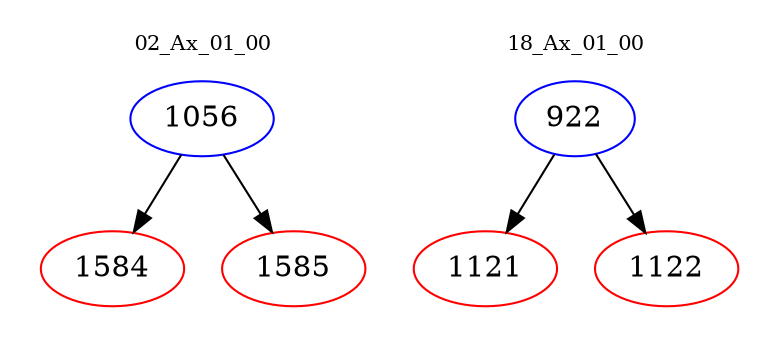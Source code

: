 digraph{
subgraph cluster_0 {
color = white
label = "02_Ax_01_00";
fontsize=10;
T0_1056 [label="1056", color="blue"]
T0_1056 -> T0_1584 [color="black"]
T0_1584 [label="1584", color="red"]
T0_1056 -> T0_1585 [color="black"]
T0_1585 [label="1585", color="red"]
}
subgraph cluster_1 {
color = white
label = "18_Ax_01_00";
fontsize=10;
T1_922 [label="922", color="blue"]
T1_922 -> T1_1121 [color="black"]
T1_1121 [label="1121", color="red"]
T1_922 -> T1_1122 [color="black"]
T1_1122 [label="1122", color="red"]
}
}
